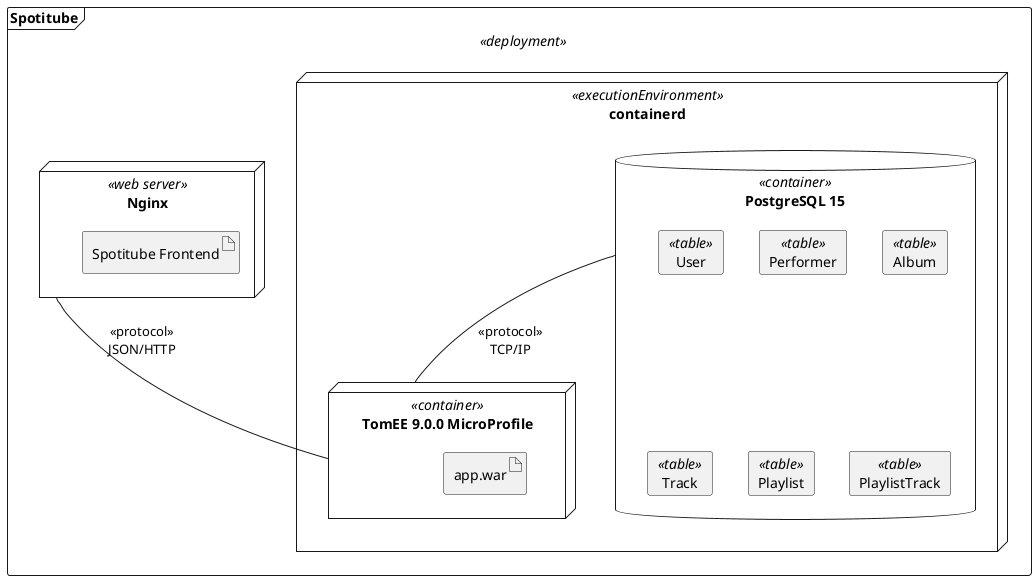 @startuml
frame Spotitube <<deployment>> {
    node containerd <<executionEnvironment>> {
        node "TomEE 9.0.0 MicroProfile" <<container>> as backend {
            artifact "app.war"
        }

        database "PostgreSQL 15" <<container>> as db {
            card User <<table>>
            card Performer <<table>>
            card Album <<table>>
            card Track <<table>>
            card Playlist <<table>>
            card PlaylistTrack <<table>>
        }
    }

    node "Nginx" <<web server>> as frontend {
        artifact "Spotitube Frontend"
    }
}

db -- backend : <<protocol>>\nTCP/IP
frontend -- backend : <<protocol>>\nJSON/HTTP
@enduml

